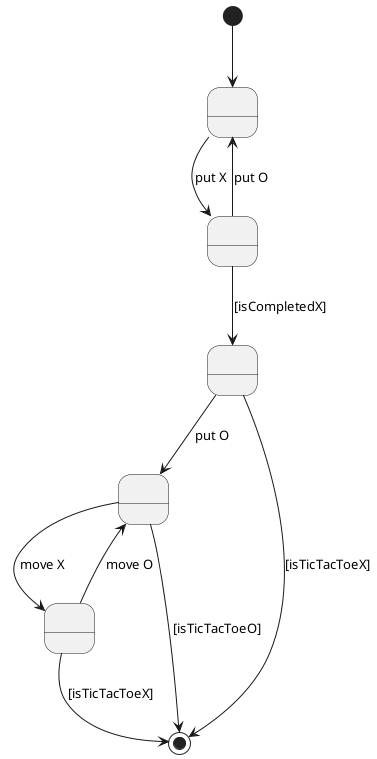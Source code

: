 @startuml instructionsState

state A as " "
state B as " "
state C as " "
state D as " "
state E as " "
[*] --> A
A --> B: put X
B --> A : put O
B --> C : [isCompletedX]
C --> D : put O
C --> [*] : [isTicTacToeX]
D --> E : move X
E --> D : move O
D --> [*] : [isTicTacToeO]
E --> [*] : [isTicTacToeX]

@enduml